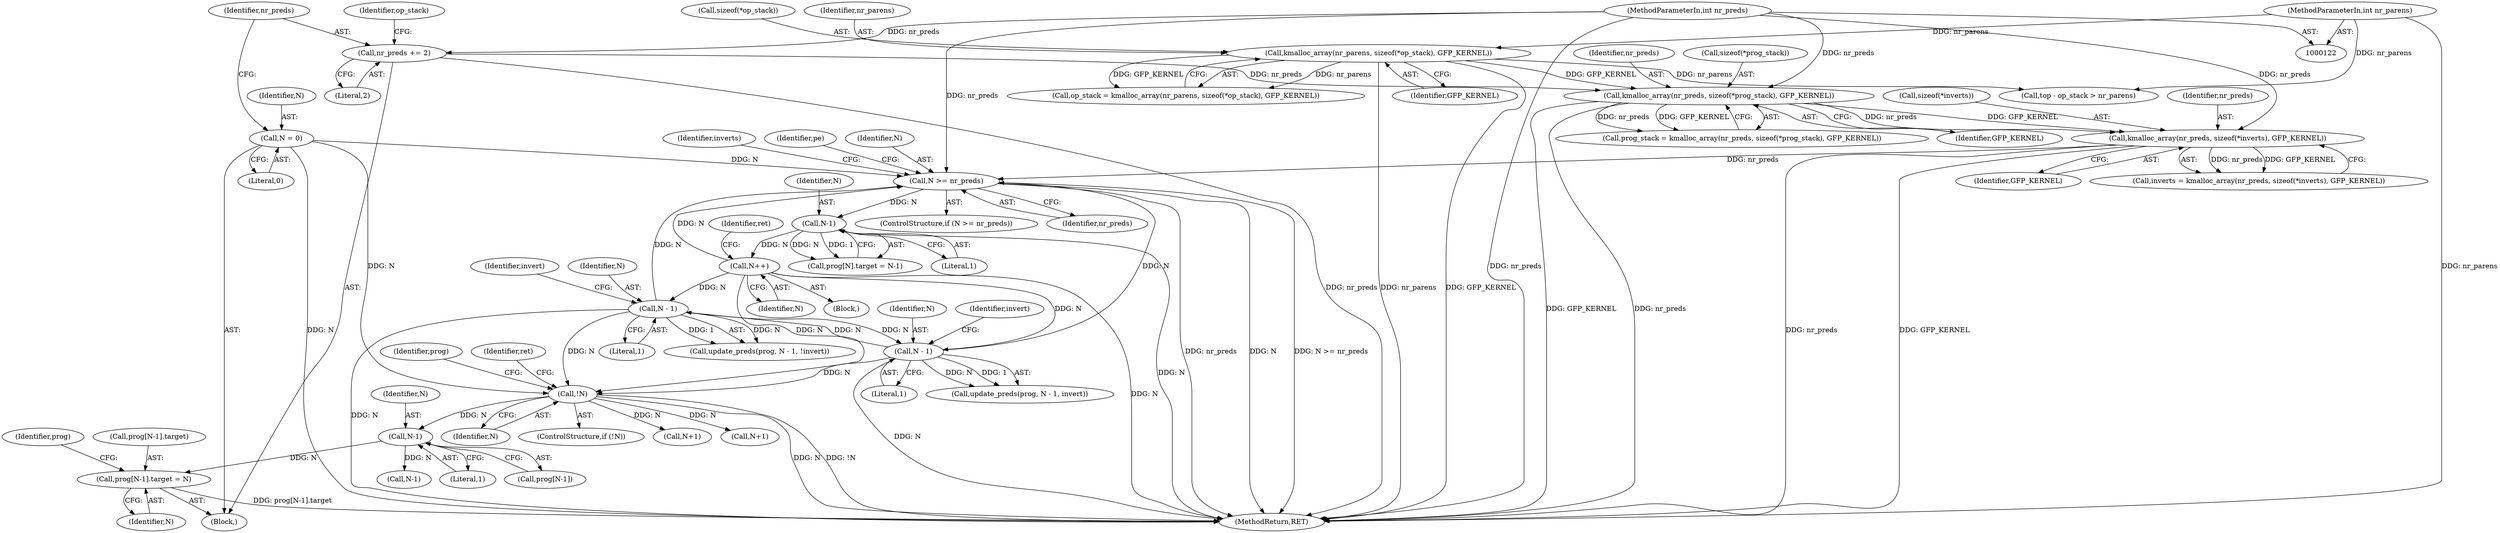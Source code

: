 digraph "0_linux_81f9c4e4177d31ced6f52a89bb70e93bfb77ca03_1@pointer" {
"1000513" [label="(Call,prog[N-1].target = N)"];
"1000517" [label="(Call,N-1)"];
"1000467" [label="(Call,!N)"];
"1000410" [label="(Call,N - 1)"];
"1000383" [label="(Call,N - 1)"];
"1000322" [label="(Call,N++)"];
"1000290" [label="(Call,N-1)"];
"1000268" [label="(Call,N >= nr_preds)"];
"1000153" [label="(Call,N = 0)"];
"1000195" [label="(Call,kmalloc_array(nr_preds, sizeof(*inverts), GFP_KERNEL))"];
"1000177" [label="(Call,kmalloc_array(nr_preds, sizeof(*prog_stack), GFP_KERNEL))"];
"1000157" [label="(Call,nr_preds += 2)"];
"1000125" [label="(MethodParameterIn,int nr_preds)"];
"1000162" [label="(Call,kmalloc_array(nr_parens, sizeof(*op_stack), GFP_KERNEL))"];
"1000124" [label="(MethodParameterIn,int nr_parens)"];
"1000514" [label="(Call,prog[N-1].target)"];
"1000384" [label="(Identifier,N)"];
"1000484" [label="(Identifier,prog)"];
"1000381" [label="(Call,update_preds(prog, N - 1, invert))"];
"1000281" [label="(Identifier,inverts)"];
"1000154" [label="(Identifier,N)"];
"1000195" [label="(Call,kmalloc_array(nr_preds, sizeof(*inverts), GFP_KERNEL))"];
"1000526" [label="(Call,N-1)"];
"1000175" [label="(Call,prog_stack = kmalloc_array(nr_preds, sizeof(*prog_stack), GFP_KERNEL))"];
"1000157" [label="(Call,nr_preds += 2)"];
"1000162" [label="(Call,kmalloc_array(nr_parens, sizeof(*op_stack), GFP_KERNEL))"];
"1000468" [label="(Identifier,N)"];
"1000268" [label="(Call,N >= nr_preds)"];
"1000323" [label="(Identifier,N)"];
"1000200" [label="(Identifier,GFP_KERNEL)"];
"1000153" [label="(Call,N = 0)"];
"1000412" [label="(Literal,1)"];
"1000408" [label="(Call,update_preds(prog, N - 1, !invert))"];
"1000273" [label="(Identifier,pe)"];
"1000163" [label="(Identifier,nr_parens)"];
"1000155" [label="(Literal,0)"];
"1000386" [label="(Identifier,invert)"];
"1000466" [label="(ControlStructure,if (!N))"];
"1000325" [label="(Identifier,ret)"];
"1000267" [label="(ControlStructure,if (N >= nr_preds))"];
"1000129" [label="(Block,)"];
"1000284" [label="(Call,prog[N].target = N-1)"];
"1000161" [label="(Identifier,op_stack)"];
"1000508" [label="(Call,N+1)"];
"1000270" [label="(Identifier,nr_preds)"];
"1000177" [label="(Call,kmalloc_array(nr_preds, sizeof(*prog_stack), GFP_KERNEL))"];
"1000467" [label="(Call,!N)"];
"1000411" [label="(Identifier,N)"];
"1000164" [label="(Call,sizeof(*op_stack))"];
"1000525" [label="(Identifier,prog)"];
"1000160" [label="(Call,op_stack = kmalloc_array(nr_parens, sizeof(*op_stack), GFP_KERNEL))"];
"1000517" [label="(Call,N-1)"];
"1000471" [label="(Identifier,ret)"];
"1000383" [label="(Call,N - 1)"];
"1000290" [label="(Call,N-1)"];
"1000513" [label="(Call,prog[N-1].target = N)"];
"1000626" [label="(MethodReturn,RET)"];
"1000197" [label="(Call,sizeof(*inverts))"];
"1000193" [label="(Call,inverts = kmalloc_array(nr_preds, sizeof(*inverts), GFP_KERNEL))"];
"1000414" [label="(Identifier,invert)"];
"1000292" [label="(Literal,1)"];
"1000196" [label="(Identifier,nr_preds)"];
"1000178" [label="(Identifier,nr_preds)"];
"1000125" [label="(MethodParameterIn,int nr_preds)"];
"1000158" [label="(Identifier,nr_preds)"];
"1000241" [label="(Call,top - op_stack > nr_parens)"];
"1000167" [label="(Identifier,GFP_KERNEL)"];
"1000521" [label="(Identifier,N)"];
"1000269" [label="(Identifier,N)"];
"1000224" [label="(Block,)"];
"1000322" [label="(Call,N++)"];
"1000410" [label="(Call,N - 1)"];
"1000179" [label="(Call,sizeof(*prog_stack))"];
"1000159" [label="(Literal,2)"];
"1000499" [label="(Call,N+1)"];
"1000519" [label="(Literal,1)"];
"1000291" [label="(Identifier,N)"];
"1000515" [label="(Call,prog[N-1])"];
"1000385" [label="(Literal,1)"];
"1000182" [label="(Identifier,GFP_KERNEL)"];
"1000124" [label="(MethodParameterIn,int nr_parens)"];
"1000518" [label="(Identifier,N)"];
"1000513" -> "1000129"  [label="AST: "];
"1000513" -> "1000521"  [label="CFG: "];
"1000514" -> "1000513"  [label="AST: "];
"1000521" -> "1000513"  [label="AST: "];
"1000525" -> "1000513"  [label="CFG: "];
"1000513" -> "1000626"  [label="DDG: prog[N-1].target"];
"1000517" -> "1000513"  [label="DDG: N"];
"1000517" -> "1000515"  [label="AST: "];
"1000517" -> "1000519"  [label="CFG: "];
"1000518" -> "1000517"  [label="AST: "];
"1000519" -> "1000517"  [label="AST: "];
"1000515" -> "1000517"  [label="CFG: "];
"1000467" -> "1000517"  [label="DDG: N"];
"1000517" -> "1000526"  [label="DDG: N"];
"1000467" -> "1000466"  [label="AST: "];
"1000467" -> "1000468"  [label="CFG: "];
"1000468" -> "1000467"  [label="AST: "];
"1000471" -> "1000467"  [label="CFG: "];
"1000484" -> "1000467"  [label="CFG: "];
"1000467" -> "1000626"  [label="DDG: N"];
"1000467" -> "1000626"  [label="DDG: !N"];
"1000410" -> "1000467"  [label="DDG: N"];
"1000383" -> "1000467"  [label="DDG: N"];
"1000153" -> "1000467"  [label="DDG: N"];
"1000322" -> "1000467"  [label="DDG: N"];
"1000467" -> "1000499"  [label="DDG: N"];
"1000467" -> "1000508"  [label="DDG: N"];
"1000410" -> "1000408"  [label="AST: "];
"1000410" -> "1000412"  [label="CFG: "];
"1000411" -> "1000410"  [label="AST: "];
"1000412" -> "1000410"  [label="AST: "];
"1000414" -> "1000410"  [label="CFG: "];
"1000410" -> "1000626"  [label="DDG: N"];
"1000410" -> "1000268"  [label="DDG: N"];
"1000410" -> "1000383"  [label="DDG: N"];
"1000410" -> "1000408"  [label="DDG: N"];
"1000410" -> "1000408"  [label="DDG: 1"];
"1000383" -> "1000410"  [label="DDG: N"];
"1000322" -> "1000410"  [label="DDG: N"];
"1000383" -> "1000381"  [label="AST: "];
"1000383" -> "1000385"  [label="CFG: "];
"1000384" -> "1000383"  [label="AST: "];
"1000385" -> "1000383"  [label="AST: "];
"1000386" -> "1000383"  [label="CFG: "];
"1000383" -> "1000626"  [label="DDG: N"];
"1000383" -> "1000268"  [label="DDG: N"];
"1000383" -> "1000381"  [label="DDG: N"];
"1000383" -> "1000381"  [label="DDG: 1"];
"1000322" -> "1000383"  [label="DDG: N"];
"1000322" -> "1000224"  [label="AST: "];
"1000322" -> "1000323"  [label="CFG: "];
"1000323" -> "1000322"  [label="AST: "];
"1000325" -> "1000322"  [label="CFG: "];
"1000322" -> "1000626"  [label="DDG: N"];
"1000322" -> "1000268"  [label="DDG: N"];
"1000290" -> "1000322"  [label="DDG: N"];
"1000290" -> "1000284"  [label="AST: "];
"1000290" -> "1000292"  [label="CFG: "];
"1000291" -> "1000290"  [label="AST: "];
"1000292" -> "1000290"  [label="AST: "];
"1000284" -> "1000290"  [label="CFG: "];
"1000290" -> "1000626"  [label="DDG: N"];
"1000290" -> "1000284"  [label="DDG: N"];
"1000290" -> "1000284"  [label="DDG: 1"];
"1000268" -> "1000290"  [label="DDG: N"];
"1000268" -> "1000267"  [label="AST: "];
"1000268" -> "1000270"  [label="CFG: "];
"1000269" -> "1000268"  [label="AST: "];
"1000270" -> "1000268"  [label="AST: "];
"1000273" -> "1000268"  [label="CFG: "];
"1000281" -> "1000268"  [label="CFG: "];
"1000268" -> "1000626"  [label="DDG: N"];
"1000268" -> "1000626"  [label="DDG: N >= nr_preds"];
"1000268" -> "1000626"  [label="DDG: nr_preds"];
"1000153" -> "1000268"  [label="DDG: N"];
"1000195" -> "1000268"  [label="DDG: nr_preds"];
"1000125" -> "1000268"  [label="DDG: nr_preds"];
"1000153" -> "1000129"  [label="AST: "];
"1000153" -> "1000155"  [label="CFG: "];
"1000154" -> "1000153"  [label="AST: "];
"1000155" -> "1000153"  [label="AST: "];
"1000158" -> "1000153"  [label="CFG: "];
"1000153" -> "1000626"  [label="DDG: N"];
"1000195" -> "1000193"  [label="AST: "];
"1000195" -> "1000200"  [label="CFG: "];
"1000196" -> "1000195"  [label="AST: "];
"1000197" -> "1000195"  [label="AST: "];
"1000200" -> "1000195"  [label="AST: "];
"1000193" -> "1000195"  [label="CFG: "];
"1000195" -> "1000626"  [label="DDG: GFP_KERNEL"];
"1000195" -> "1000626"  [label="DDG: nr_preds"];
"1000195" -> "1000193"  [label="DDG: nr_preds"];
"1000195" -> "1000193"  [label="DDG: GFP_KERNEL"];
"1000177" -> "1000195"  [label="DDG: nr_preds"];
"1000177" -> "1000195"  [label="DDG: GFP_KERNEL"];
"1000125" -> "1000195"  [label="DDG: nr_preds"];
"1000177" -> "1000175"  [label="AST: "];
"1000177" -> "1000182"  [label="CFG: "];
"1000178" -> "1000177"  [label="AST: "];
"1000179" -> "1000177"  [label="AST: "];
"1000182" -> "1000177"  [label="AST: "];
"1000175" -> "1000177"  [label="CFG: "];
"1000177" -> "1000626"  [label="DDG: GFP_KERNEL"];
"1000177" -> "1000626"  [label="DDG: nr_preds"];
"1000177" -> "1000175"  [label="DDG: nr_preds"];
"1000177" -> "1000175"  [label="DDG: GFP_KERNEL"];
"1000157" -> "1000177"  [label="DDG: nr_preds"];
"1000125" -> "1000177"  [label="DDG: nr_preds"];
"1000162" -> "1000177"  [label="DDG: GFP_KERNEL"];
"1000157" -> "1000129"  [label="AST: "];
"1000157" -> "1000159"  [label="CFG: "];
"1000158" -> "1000157"  [label="AST: "];
"1000159" -> "1000157"  [label="AST: "];
"1000161" -> "1000157"  [label="CFG: "];
"1000157" -> "1000626"  [label="DDG: nr_preds"];
"1000125" -> "1000157"  [label="DDG: nr_preds"];
"1000125" -> "1000122"  [label="AST: "];
"1000125" -> "1000626"  [label="DDG: nr_preds"];
"1000162" -> "1000160"  [label="AST: "];
"1000162" -> "1000167"  [label="CFG: "];
"1000163" -> "1000162"  [label="AST: "];
"1000164" -> "1000162"  [label="AST: "];
"1000167" -> "1000162"  [label="AST: "];
"1000160" -> "1000162"  [label="CFG: "];
"1000162" -> "1000626"  [label="DDG: GFP_KERNEL"];
"1000162" -> "1000626"  [label="DDG: nr_parens"];
"1000162" -> "1000160"  [label="DDG: nr_parens"];
"1000162" -> "1000160"  [label="DDG: GFP_KERNEL"];
"1000124" -> "1000162"  [label="DDG: nr_parens"];
"1000162" -> "1000241"  [label="DDG: nr_parens"];
"1000124" -> "1000122"  [label="AST: "];
"1000124" -> "1000626"  [label="DDG: nr_parens"];
"1000124" -> "1000241"  [label="DDG: nr_parens"];
}
